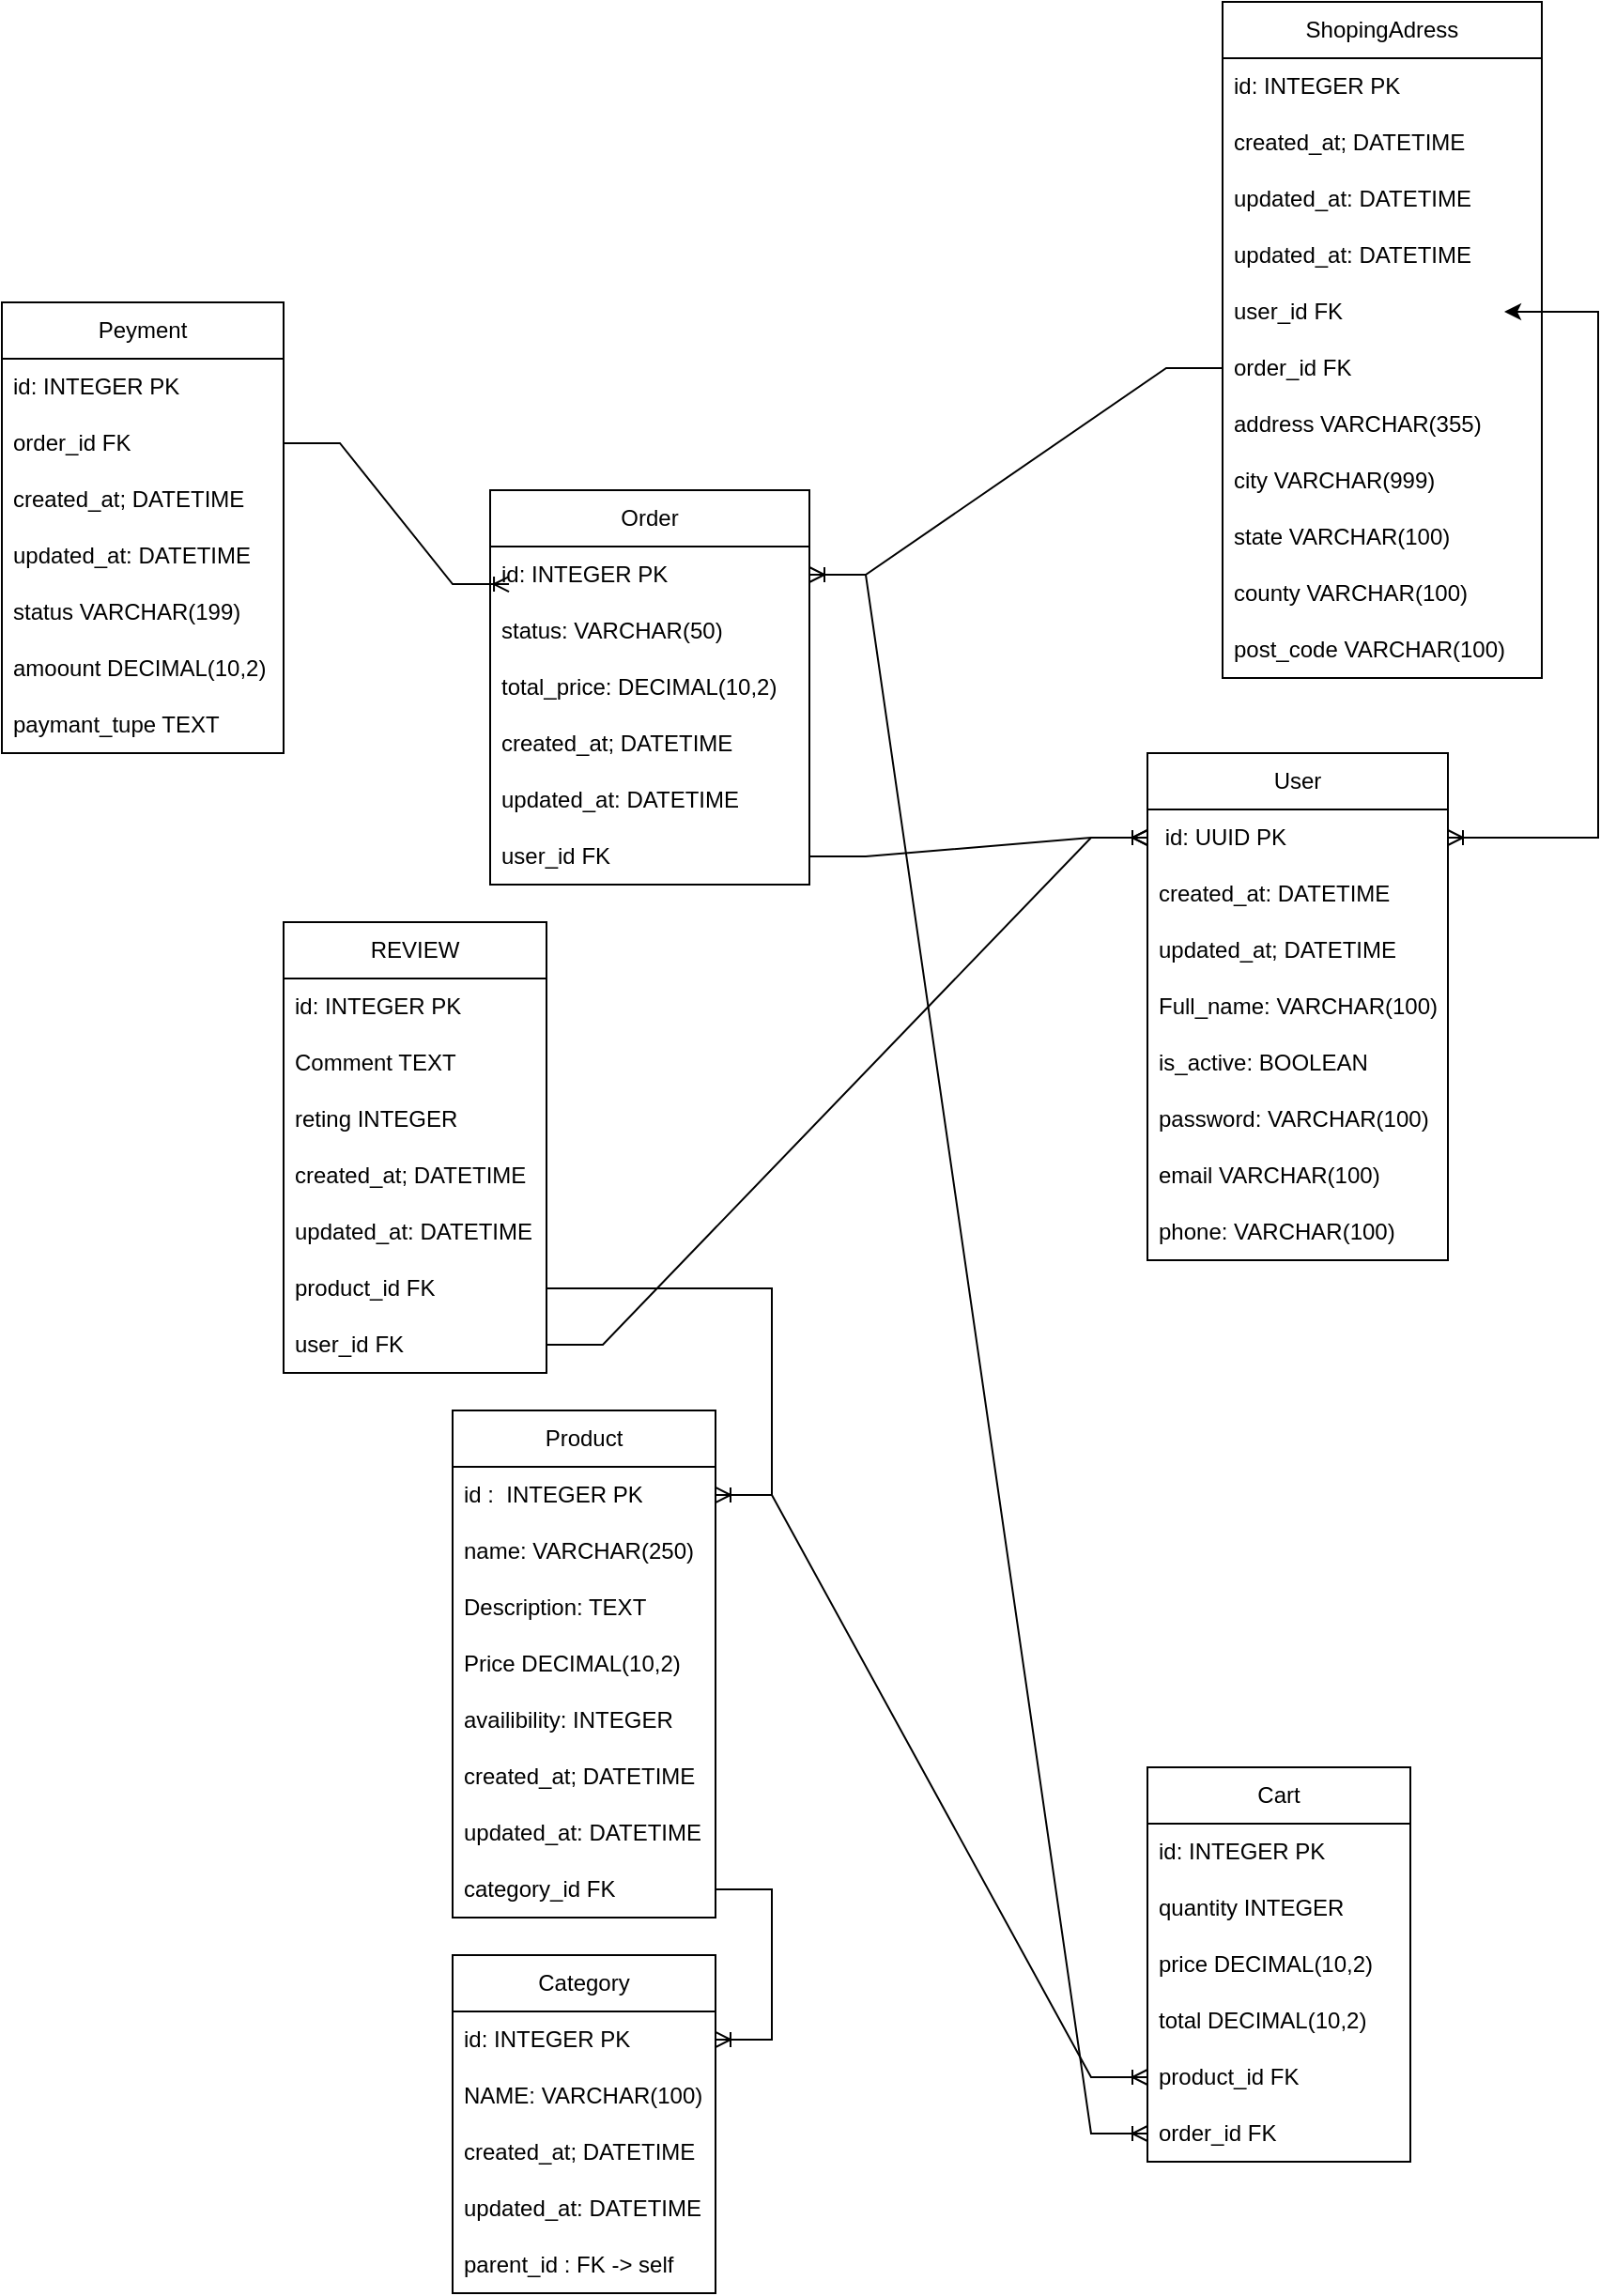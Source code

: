 <mxfile version="24.8.2">
  <diagram id="C5RBs43oDa-KdzZeNtuy" name="Page-1">
    <mxGraphModel dx="2283" dy="1990" grid="1" gridSize="10" guides="1" tooltips="1" connect="1" arrows="1" fold="1" page="0" pageScale="1" pageWidth="827" pageHeight="1169" math="0" shadow="0">
      <root>
        <mxCell id="WIyWlLk6GJQsqaUBKTNV-0" />
        <mxCell id="WIyWlLk6GJQsqaUBKTNV-1" parent="WIyWlLk6GJQsqaUBKTNV-0" />
        <mxCell id="UuWlstJzA2fyE-jruro0-3" value="User" style="swimlane;fontStyle=0;childLayout=stackLayout;horizontal=1;startSize=30;horizontalStack=0;resizeParent=1;resizeParentMax=0;resizeLast=0;collapsible=1;marginBottom=0;whiteSpace=wrap;html=1;" vertex="1" parent="WIyWlLk6GJQsqaUBKTNV-1">
          <mxGeometry x="-120" y="-800" width="160" height="270" as="geometry">
            <mxRectangle x="160" y="-170" width="60" height="30" as="alternateBounds" />
          </mxGeometry>
        </mxCell>
        <mxCell id="UuWlstJzA2fyE-jruro0-4" value="&amp;nbsp;id: UUID PK" style="text;strokeColor=none;fillColor=none;align=left;verticalAlign=middle;spacingLeft=4;spacingRight=4;overflow=hidden;points=[[0,0.5],[1,0.5]];portConstraint=eastwest;rotatable=0;whiteSpace=wrap;html=1;" vertex="1" parent="UuWlstJzA2fyE-jruro0-3">
          <mxGeometry y="30" width="160" height="30" as="geometry" />
        </mxCell>
        <mxCell id="UuWlstJzA2fyE-jruro0-5" value="created_at: DATETIME" style="text;strokeColor=none;fillColor=none;align=left;verticalAlign=middle;spacingLeft=4;spacingRight=4;overflow=hidden;points=[[0,0.5],[1,0.5]];portConstraint=eastwest;rotatable=0;whiteSpace=wrap;html=1;" vertex="1" parent="UuWlstJzA2fyE-jruro0-3">
          <mxGeometry y="60" width="160" height="30" as="geometry" />
        </mxCell>
        <mxCell id="UuWlstJzA2fyE-jruro0-47" value="updated_at; DATETIME" style="text;strokeColor=none;fillColor=none;align=left;verticalAlign=middle;spacingLeft=4;spacingRight=4;overflow=hidden;points=[[0,0.5],[1,0.5]];portConstraint=eastwest;rotatable=0;whiteSpace=wrap;html=1;" vertex="1" parent="UuWlstJzA2fyE-jruro0-3">
          <mxGeometry y="90" width="160" height="30" as="geometry" />
        </mxCell>
        <mxCell id="UuWlstJzA2fyE-jruro0-48" value="Full_name: VARCHAR(100)" style="text;strokeColor=none;fillColor=none;align=left;verticalAlign=middle;spacingLeft=4;spacingRight=4;overflow=hidden;points=[[0,0.5],[1,0.5]];portConstraint=eastwest;rotatable=0;whiteSpace=wrap;html=1;" vertex="1" parent="UuWlstJzA2fyE-jruro0-3">
          <mxGeometry y="120" width="160" height="30" as="geometry" />
        </mxCell>
        <mxCell id="UuWlstJzA2fyE-jruro0-49" value="is_active: BOOLEAN" style="text;strokeColor=none;fillColor=none;align=left;verticalAlign=middle;spacingLeft=4;spacingRight=4;overflow=hidden;points=[[0,0.5],[1,0.5]];portConstraint=eastwest;rotatable=0;whiteSpace=wrap;html=1;" vertex="1" parent="UuWlstJzA2fyE-jruro0-3">
          <mxGeometry y="150" width="160" height="30" as="geometry" />
        </mxCell>
        <mxCell id="UuWlstJzA2fyE-jruro0-50" value="password: VARCHAR(100)" style="text;strokeColor=none;fillColor=none;align=left;verticalAlign=middle;spacingLeft=4;spacingRight=4;overflow=hidden;points=[[0,0.5],[1,0.5]];portConstraint=eastwest;rotatable=0;whiteSpace=wrap;html=1;" vertex="1" parent="UuWlstJzA2fyE-jruro0-3">
          <mxGeometry y="180" width="160" height="30" as="geometry" />
        </mxCell>
        <mxCell id="UuWlstJzA2fyE-jruro0-51" value="email VARCHAR(100)" style="text;strokeColor=none;fillColor=none;align=left;verticalAlign=middle;spacingLeft=4;spacingRight=4;overflow=hidden;points=[[0,0.5],[1,0.5]];portConstraint=eastwest;rotatable=0;whiteSpace=wrap;html=1;" vertex="1" parent="UuWlstJzA2fyE-jruro0-3">
          <mxGeometry y="210" width="160" height="30" as="geometry" />
        </mxCell>
        <mxCell id="UuWlstJzA2fyE-jruro0-52" value="phone: VARCHAR(100)" style="text;strokeColor=none;fillColor=none;align=left;verticalAlign=middle;spacingLeft=4;spacingRight=4;overflow=hidden;points=[[0,0.5],[1,0.5]];portConstraint=eastwest;rotatable=0;whiteSpace=wrap;html=1;" vertex="1" parent="UuWlstJzA2fyE-jruro0-3">
          <mxGeometry y="240" width="160" height="30" as="geometry" />
        </mxCell>
        <mxCell id="UuWlstJzA2fyE-jruro0-8" value="Product" style="swimlane;fontStyle=0;childLayout=stackLayout;horizontal=1;startSize=30;horizontalStack=0;resizeParent=1;resizeParentMax=0;resizeLast=0;collapsible=1;marginBottom=0;whiteSpace=wrap;html=1;" vertex="1" parent="WIyWlLk6GJQsqaUBKTNV-1">
          <mxGeometry x="-490" y="-450" width="140" height="270" as="geometry" />
        </mxCell>
        <mxCell id="UuWlstJzA2fyE-jruro0-9" value="id :&amp;nbsp; INTEGER PK" style="text;strokeColor=none;fillColor=none;align=left;verticalAlign=middle;spacingLeft=4;spacingRight=4;overflow=hidden;points=[[0,0.5],[1,0.5]];portConstraint=eastwest;rotatable=0;whiteSpace=wrap;html=1;" vertex="1" parent="UuWlstJzA2fyE-jruro0-8">
          <mxGeometry y="30" width="140" height="30" as="geometry" />
        </mxCell>
        <mxCell id="UuWlstJzA2fyE-jruro0-10" value="name: VARCHAR(250)" style="text;strokeColor=none;fillColor=none;align=left;verticalAlign=middle;spacingLeft=4;spacingRight=4;overflow=hidden;points=[[0,0.5],[1,0.5]];portConstraint=eastwest;rotatable=0;whiteSpace=wrap;html=1;" vertex="1" parent="UuWlstJzA2fyE-jruro0-8">
          <mxGeometry y="60" width="140" height="30" as="geometry" />
        </mxCell>
        <mxCell id="UuWlstJzA2fyE-jruro0-11" value="Description: TEXT" style="text;strokeColor=none;fillColor=none;align=left;verticalAlign=middle;spacingLeft=4;spacingRight=4;overflow=hidden;points=[[0,0.5],[1,0.5]];portConstraint=eastwest;rotatable=0;whiteSpace=wrap;html=1;" vertex="1" parent="UuWlstJzA2fyE-jruro0-8">
          <mxGeometry y="90" width="140" height="30" as="geometry" />
        </mxCell>
        <mxCell id="UuWlstJzA2fyE-jruro0-53" value="Price DECIMAL(10,2)" style="text;strokeColor=none;fillColor=none;align=left;verticalAlign=middle;spacingLeft=4;spacingRight=4;overflow=hidden;points=[[0,0.5],[1,0.5]];portConstraint=eastwest;rotatable=0;whiteSpace=wrap;html=1;" vertex="1" parent="UuWlstJzA2fyE-jruro0-8">
          <mxGeometry y="120" width="140" height="30" as="geometry" />
        </mxCell>
        <mxCell id="UuWlstJzA2fyE-jruro0-54" value="availibility: INTEGER" style="text;strokeColor=none;fillColor=none;align=left;verticalAlign=middle;spacingLeft=4;spacingRight=4;overflow=hidden;points=[[0,0.5],[1,0.5]];portConstraint=eastwest;rotatable=0;whiteSpace=wrap;html=1;" vertex="1" parent="UuWlstJzA2fyE-jruro0-8">
          <mxGeometry y="150" width="140" height="30" as="geometry" />
        </mxCell>
        <mxCell id="UuWlstJzA2fyE-jruro0-55" value="created_at; DATETIME" style="text;strokeColor=none;fillColor=none;align=left;verticalAlign=middle;spacingLeft=4;spacingRight=4;overflow=hidden;points=[[0,0.5],[1,0.5]];portConstraint=eastwest;rotatable=0;whiteSpace=wrap;html=1;" vertex="1" parent="UuWlstJzA2fyE-jruro0-8">
          <mxGeometry y="180" width="140" height="30" as="geometry" />
        </mxCell>
        <mxCell id="UuWlstJzA2fyE-jruro0-56" value="updated_at: DATETIME" style="text;strokeColor=none;fillColor=none;align=left;verticalAlign=middle;spacingLeft=4;spacingRight=4;overflow=hidden;points=[[0,0.5],[1,0.5]];portConstraint=eastwest;rotatable=0;whiteSpace=wrap;html=1;" vertex="1" parent="UuWlstJzA2fyE-jruro0-8">
          <mxGeometry y="210" width="140" height="30" as="geometry" />
        </mxCell>
        <mxCell id="UuWlstJzA2fyE-jruro0-65" value="category_id FK" style="text;strokeColor=none;fillColor=none;align=left;verticalAlign=middle;spacingLeft=4;spacingRight=4;overflow=hidden;points=[[0,0.5],[1,0.5]];portConstraint=eastwest;rotatable=0;whiteSpace=wrap;html=1;" vertex="1" parent="UuWlstJzA2fyE-jruro0-8">
          <mxGeometry y="240" width="140" height="30" as="geometry" />
        </mxCell>
        <mxCell id="UuWlstJzA2fyE-jruro0-12" value="Category" style="swimlane;fontStyle=0;childLayout=stackLayout;horizontal=1;startSize=30;horizontalStack=0;resizeParent=1;resizeParentMax=0;resizeLast=0;collapsible=1;marginBottom=0;whiteSpace=wrap;html=1;" vertex="1" parent="WIyWlLk6GJQsqaUBKTNV-1">
          <mxGeometry x="-490" y="-160" width="140" height="180" as="geometry" />
        </mxCell>
        <mxCell id="UuWlstJzA2fyE-jruro0-13" value="id: INTEGER PK" style="text;strokeColor=none;fillColor=none;align=left;verticalAlign=middle;spacingLeft=4;spacingRight=4;overflow=hidden;points=[[0,0.5],[1,0.5]];portConstraint=eastwest;rotatable=0;whiteSpace=wrap;html=1;" vertex="1" parent="UuWlstJzA2fyE-jruro0-12">
          <mxGeometry y="30" width="140" height="30" as="geometry" />
        </mxCell>
        <mxCell id="UuWlstJzA2fyE-jruro0-14" value="NAME: VARCHAR(100)" style="text;strokeColor=none;fillColor=none;align=left;verticalAlign=middle;spacingLeft=4;spacingRight=4;overflow=hidden;points=[[0,0.5],[1,0.5]];portConstraint=eastwest;rotatable=0;whiteSpace=wrap;html=1;" vertex="1" parent="UuWlstJzA2fyE-jruro0-12">
          <mxGeometry y="60" width="140" height="30" as="geometry" />
        </mxCell>
        <mxCell id="UuWlstJzA2fyE-jruro0-58" value="created_at; DATETIME" style="text;strokeColor=none;fillColor=none;align=left;verticalAlign=middle;spacingLeft=4;spacingRight=4;overflow=hidden;points=[[0,0.5],[1,0.5]];portConstraint=eastwest;rotatable=0;whiteSpace=wrap;html=1;" vertex="1" parent="UuWlstJzA2fyE-jruro0-12">
          <mxGeometry y="90" width="140" height="30" as="geometry" />
        </mxCell>
        <mxCell id="UuWlstJzA2fyE-jruro0-59" value="updated_at: DATETIME" style="text;strokeColor=none;fillColor=none;align=left;verticalAlign=middle;spacingLeft=4;spacingRight=4;overflow=hidden;points=[[0,0.5],[1,0.5]];portConstraint=eastwest;rotatable=0;whiteSpace=wrap;html=1;" vertex="1" parent="UuWlstJzA2fyE-jruro0-12">
          <mxGeometry y="120" width="140" height="30" as="geometry" />
        </mxCell>
        <mxCell id="UuWlstJzA2fyE-jruro0-60" value="parent_id : FK -&amp;gt; self" style="text;strokeColor=none;fillColor=none;align=left;verticalAlign=middle;spacingLeft=4;spacingRight=4;overflow=hidden;points=[[0,0.5],[1,0.5]];portConstraint=eastwest;rotatable=0;whiteSpace=wrap;html=1;" vertex="1" parent="UuWlstJzA2fyE-jruro0-12">
          <mxGeometry y="150" width="140" height="30" as="geometry" />
        </mxCell>
        <mxCell id="UuWlstJzA2fyE-jruro0-16" value="Order" style="swimlane;fontStyle=0;childLayout=stackLayout;horizontal=1;startSize=30;horizontalStack=0;resizeParent=1;resizeParentMax=0;resizeLast=0;collapsible=1;marginBottom=0;whiteSpace=wrap;html=1;" vertex="1" parent="WIyWlLk6GJQsqaUBKTNV-1">
          <mxGeometry x="-470" y="-940" width="170" height="210" as="geometry" />
        </mxCell>
        <mxCell id="UuWlstJzA2fyE-jruro0-17" value="id: INTEGER PK" style="text;strokeColor=none;fillColor=none;align=left;verticalAlign=middle;spacingLeft=4;spacingRight=4;overflow=hidden;points=[[0,0.5],[1,0.5]];portConstraint=eastwest;rotatable=0;whiteSpace=wrap;html=1;" vertex="1" parent="UuWlstJzA2fyE-jruro0-16">
          <mxGeometry y="30" width="170" height="30" as="geometry" />
        </mxCell>
        <mxCell id="UuWlstJzA2fyE-jruro0-18" value="status: VARCHAR(50)" style="text;strokeColor=none;fillColor=none;align=left;verticalAlign=middle;spacingLeft=4;spacingRight=4;overflow=hidden;points=[[0,0.5],[1,0.5]];portConstraint=eastwest;rotatable=0;whiteSpace=wrap;html=1;" vertex="1" parent="UuWlstJzA2fyE-jruro0-16">
          <mxGeometry y="60" width="170" height="30" as="geometry" />
        </mxCell>
        <mxCell id="UuWlstJzA2fyE-jruro0-19" value="total_price: DECIMAL(10,2)" style="text;strokeColor=none;fillColor=none;align=left;verticalAlign=middle;spacingLeft=4;spacingRight=4;overflow=hidden;points=[[0,0.5],[1,0.5]];portConstraint=eastwest;rotatable=0;whiteSpace=wrap;html=1;" vertex="1" parent="UuWlstJzA2fyE-jruro0-16">
          <mxGeometry y="90" width="170" height="30" as="geometry" />
        </mxCell>
        <mxCell id="UuWlstJzA2fyE-jruro0-69" value="created_at; DATETIME" style="text;strokeColor=none;fillColor=none;align=left;verticalAlign=middle;spacingLeft=4;spacingRight=4;overflow=hidden;points=[[0,0.5],[1,0.5]];portConstraint=eastwest;rotatable=0;whiteSpace=wrap;html=1;" vertex="1" parent="UuWlstJzA2fyE-jruro0-16">
          <mxGeometry y="120" width="170" height="30" as="geometry" />
        </mxCell>
        <mxCell id="UuWlstJzA2fyE-jruro0-70" value="updated_at: DATETIME" style="text;strokeColor=none;fillColor=none;align=left;verticalAlign=middle;spacingLeft=4;spacingRight=4;overflow=hidden;points=[[0,0.5],[1,0.5]];portConstraint=eastwest;rotatable=0;whiteSpace=wrap;html=1;" vertex="1" parent="UuWlstJzA2fyE-jruro0-16">
          <mxGeometry y="150" width="170" height="30" as="geometry" />
        </mxCell>
        <mxCell id="UuWlstJzA2fyE-jruro0-71" value="user_id FK" style="text;strokeColor=none;fillColor=none;align=left;verticalAlign=middle;spacingLeft=4;spacingRight=4;overflow=hidden;points=[[0,0.5],[1,0.5]];portConstraint=eastwest;rotatable=0;whiteSpace=wrap;html=1;" vertex="1" parent="UuWlstJzA2fyE-jruro0-16">
          <mxGeometry y="180" width="170" height="30" as="geometry" />
        </mxCell>
        <mxCell id="UuWlstJzA2fyE-jruro0-20" value="Cart" style="swimlane;fontStyle=0;childLayout=stackLayout;horizontal=1;startSize=30;horizontalStack=0;resizeParent=1;resizeParentMax=0;resizeLast=0;collapsible=1;marginBottom=0;whiteSpace=wrap;html=1;" vertex="1" parent="WIyWlLk6GJQsqaUBKTNV-1">
          <mxGeometry x="-120" y="-260" width="140" height="210" as="geometry" />
        </mxCell>
        <mxCell id="UuWlstJzA2fyE-jruro0-21" value="id: INTEGER PK" style="text;strokeColor=none;fillColor=none;align=left;verticalAlign=middle;spacingLeft=4;spacingRight=4;overflow=hidden;points=[[0,0.5],[1,0.5]];portConstraint=eastwest;rotatable=0;whiteSpace=wrap;html=1;" vertex="1" parent="UuWlstJzA2fyE-jruro0-20">
          <mxGeometry y="30" width="140" height="30" as="geometry" />
        </mxCell>
        <mxCell id="UuWlstJzA2fyE-jruro0-22" value="quantity INTEGER" style="text;strokeColor=none;fillColor=none;align=left;verticalAlign=middle;spacingLeft=4;spacingRight=4;overflow=hidden;points=[[0,0.5],[1,0.5]];portConstraint=eastwest;rotatable=0;whiteSpace=wrap;html=1;" vertex="1" parent="UuWlstJzA2fyE-jruro0-20">
          <mxGeometry y="60" width="140" height="30" as="geometry" />
        </mxCell>
        <mxCell id="UuWlstJzA2fyE-jruro0-23" value="price DECIMAL(10,2)" style="text;strokeColor=none;fillColor=none;align=left;verticalAlign=middle;spacingLeft=4;spacingRight=4;overflow=hidden;points=[[0,0.5],[1,0.5]];portConstraint=eastwest;rotatable=0;whiteSpace=wrap;html=1;" vertex="1" parent="UuWlstJzA2fyE-jruro0-20">
          <mxGeometry y="90" width="140" height="30" as="geometry" />
        </mxCell>
        <mxCell id="UuWlstJzA2fyE-jruro0-74" value="total DECIMAL(10,2)" style="text;strokeColor=none;fillColor=none;align=left;verticalAlign=middle;spacingLeft=4;spacingRight=4;overflow=hidden;points=[[0,0.5],[1,0.5]];portConstraint=eastwest;rotatable=0;whiteSpace=wrap;html=1;" vertex="1" parent="UuWlstJzA2fyE-jruro0-20">
          <mxGeometry y="120" width="140" height="30" as="geometry" />
        </mxCell>
        <mxCell id="UuWlstJzA2fyE-jruro0-75" value="product_id FK" style="text;strokeColor=none;fillColor=none;align=left;verticalAlign=middle;spacingLeft=4;spacingRight=4;overflow=hidden;points=[[0,0.5],[1,0.5]];portConstraint=eastwest;rotatable=0;whiteSpace=wrap;html=1;" vertex="1" parent="UuWlstJzA2fyE-jruro0-20">
          <mxGeometry y="150" width="140" height="30" as="geometry" />
        </mxCell>
        <mxCell id="UuWlstJzA2fyE-jruro0-76" value="order_id FK" style="text;strokeColor=none;fillColor=none;align=left;verticalAlign=middle;spacingLeft=4;spacingRight=4;overflow=hidden;points=[[0,0.5],[1,0.5]];portConstraint=eastwest;rotatable=0;whiteSpace=wrap;html=1;" vertex="1" parent="UuWlstJzA2fyE-jruro0-20">
          <mxGeometry y="180" width="140" height="30" as="geometry" />
        </mxCell>
        <mxCell id="UuWlstJzA2fyE-jruro0-28" value="ShopingAdress" style="swimlane;fontStyle=0;childLayout=stackLayout;horizontal=1;startSize=30;horizontalStack=0;resizeParent=1;resizeParentMax=0;resizeLast=0;collapsible=1;marginBottom=0;whiteSpace=wrap;html=1;" vertex="1" parent="WIyWlLk6GJQsqaUBKTNV-1">
          <mxGeometry x="-80" y="-1200" width="170" height="360" as="geometry" />
        </mxCell>
        <mxCell id="UuWlstJzA2fyE-jruro0-29" value="id: INTEGER PK" style="text;strokeColor=none;fillColor=none;align=left;verticalAlign=middle;spacingLeft=4;spacingRight=4;overflow=hidden;points=[[0,0.5],[1,0.5]];portConstraint=eastwest;rotatable=0;whiteSpace=wrap;html=1;" vertex="1" parent="UuWlstJzA2fyE-jruro0-28">
          <mxGeometry y="30" width="170" height="30" as="geometry" />
        </mxCell>
        <mxCell id="UuWlstJzA2fyE-jruro0-30" value="created_at; DATETIME" style="text;strokeColor=none;fillColor=none;align=left;verticalAlign=middle;spacingLeft=4;spacingRight=4;overflow=hidden;points=[[0,0.5],[1,0.5]];portConstraint=eastwest;rotatable=0;whiteSpace=wrap;html=1;" vertex="1" parent="UuWlstJzA2fyE-jruro0-28">
          <mxGeometry y="60" width="170" height="30" as="geometry" />
        </mxCell>
        <mxCell id="UuWlstJzA2fyE-jruro0-31" value="updated_at: DATETIME" style="text;strokeColor=none;fillColor=none;align=left;verticalAlign=middle;spacingLeft=4;spacingRight=4;overflow=hidden;points=[[0,0.5],[1,0.5]];portConstraint=eastwest;rotatable=0;whiteSpace=wrap;html=1;" vertex="1" parent="UuWlstJzA2fyE-jruro0-28">
          <mxGeometry y="90" width="170" height="30" as="geometry" />
        </mxCell>
        <mxCell id="UuWlstJzA2fyE-jruro0-96" value="updated_at: DATETIME" style="text;strokeColor=none;fillColor=none;align=left;verticalAlign=middle;spacingLeft=4;spacingRight=4;overflow=hidden;points=[[0,0.5],[1,0.5]];portConstraint=eastwest;rotatable=0;whiteSpace=wrap;html=1;" vertex="1" parent="UuWlstJzA2fyE-jruro0-28">
          <mxGeometry y="120" width="170" height="30" as="geometry" />
        </mxCell>
        <mxCell id="UuWlstJzA2fyE-jruro0-106" style="edgeStyle=orthogonalEdgeStyle;rounded=0;orthogonalLoop=1;jettySize=auto;html=1;exitX=1;exitY=0.5;exitDx=0;exitDy=0;" edge="1" parent="UuWlstJzA2fyE-jruro0-28" source="UuWlstJzA2fyE-jruro0-97">
          <mxGeometry relative="1" as="geometry">
            <mxPoint x="150" y="165.174" as="targetPoint" />
          </mxGeometry>
        </mxCell>
        <mxCell id="UuWlstJzA2fyE-jruro0-97" value="user_id FK" style="text;strokeColor=none;fillColor=none;align=left;verticalAlign=middle;spacingLeft=4;spacingRight=4;overflow=hidden;points=[[0,0.5],[1,0.5]];portConstraint=eastwest;rotatable=0;whiteSpace=wrap;html=1;" vertex="1" parent="UuWlstJzA2fyE-jruro0-28">
          <mxGeometry y="150" width="170" height="30" as="geometry" />
        </mxCell>
        <mxCell id="UuWlstJzA2fyE-jruro0-98" value="order_id FK" style="text;strokeColor=none;fillColor=none;align=left;verticalAlign=middle;spacingLeft=4;spacingRight=4;overflow=hidden;points=[[0,0.5],[1,0.5]];portConstraint=eastwest;rotatable=0;whiteSpace=wrap;html=1;" vertex="1" parent="UuWlstJzA2fyE-jruro0-28">
          <mxGeometry y="180" width="170" height="30" as="geometry" />
        </mxCell>
        <mxCell id="UuWlstJzA2fyE-jruro0-99" value="address VARCHAR(355)" style="text;strokeColor=none;fillColor=none;align=left;verticalAlign=middle;spacingLeft=4;spacingRight=4;overflow=hidden;points=[[0,0.5],[1,0.5]];portConstraint=eastwest;rotatable=0;whiteSpace=wrap;html=1;" vertex="1" parent="UuWlstJzA2fyE-jruro0-28">
          <mxGeometry y="210" width="170" height="30" as="geometry" />
        </mxCell>
        <mxCell id="UuWlstJzA2fyE-jruro0-102" value="city VARCHAR(999)" style="text;strokeColor=none;fillColor=none;align=left;verticalAlign=middle;spacingLeft=4;spacingRight=4;overflow=hidden;points=[[0,0.5],[1,0.5]];portConstraint=eastwest;rotatable=0;whiteSpace=wrap;html=1;" vertex="1" parent="UuWlstJzA2fyE-jruro0-28">
          <mxGeometry y="240" width="170" height="30" as="geometry" />
        </mxCell>
        <mxCell id="UuWlstJzA2fyE-jruro0-103" value="state VARCHAR(100)" style="text;strokeColor=none;fillColor=none;align=left;verticalAlign=middle;spacingLeft=4;spacingRight=4;overflow=hidden;points=[[0,0.5],[1,0.5]];portConstraint=eastwest;rotatable=0;whiteSpace=wrap;html=1;" vertex="1" parent="UuWlstJzA2fyE-jruro0-28">
          <mxGeometry y="270" width="170" height="30" as="geometry" />
        </mxCell>
        <mxCell id="UuWlstJzA2fyE-jruro0-104" value="county VARCHAR(100)" style="text;strokeColor=none;fillColor=none;align=left;verticalAlign=middle;spacingLeft=4;spacingRight=4;overflow=hidden;points=[[0,0.5],[1,0.5]];portConstraint=eastwest;rotatable=0;whiteSpace=wrap;html=1;" vertex="1" parent="UuWlstJzA2fyE-jruro0-28">
          <mxGeometry y="300" width="170" height="30" as="geometry" />
        </mxCell>
        <mxCell id="UuWlstJzA2fyE-jruro0-105" value="post_code VARCHAR(100)" style="text;strokeColor=none;fillColor=none;align=left;verticalAlign=middle;spacingLeft=4;spacingRight=4;overflow=hidden;points=[[0,0.5],[1,0.5]];portConstraint=eastwest;rotatable=0;whiteSpace=wrap;html=1;" vertex="1" parent="UuWlstJzA2fyE-jruro0-28">
          <mxGeometry y="330" width="170" height="30" as="geometry" />
        </mxCell>
        <mxCell id="UuWlstJzA2fyE-jruro0-32" value="Peyment" style="swimlane;fontStyle=0;childLayout=stackLayout;horizontal=1;startSize=30;horizontalStack=0;resizeParent=1;resizeParentMax=0;resizeLast=0;collapsible=1;marginBottom=0;whiteSpace=wrap;html=1;" vertex="1" parent="WIyWlLk6GJQsqaUBKTNV-1">
          <mxGeometry x="-730" y="-1040" width="150" height="240" as="geometry" />
        </mxCell>
        <mxCell id="UuWlstJzA2fyE-jruro0-33" value="id: INTEGER PK" style="text;strokeColor=none;fillColor=none;align=left;verticalAlign=middle;spacingLeft=4;spacingRight=4;overflow=hidden;points=[[0,0.5],[1,0.5]];portConstraint=eastwest;rotatable=0;whiteSpace=wrap;html=1;" vertex="1" parent="UuWlstJzA2fyE-jruro0-32">
          <mxGeometry y="30" width="150" height="30" as="geometry" />
        </mxCell>
        <mxCell id="UuWlstJzA2fyE-jruro0-34" value="order_id FK" style="text;strokeColor=none;fillColor=none;align=left;verticalAlign=middle;spacingLeft=4;spacingRight=4;overflow=hidden;points=[[0,0.5],[1,0.5]];portConstraint=eastwest;rotatable=0;whiteSpace=wrap;html=1;" vertex="1" parent="UuWlstJzA2fyE-jruro0-32">
          <mxGeometry y="60" width="150" height="30" as="geometry" />
        </mxCell>
        <mxCell id="UuWlstJzA2fyE-jruro0-35" value="created_at; DATETIME" style="text;strokeColor=none;fillColor=none;align=left;verticalAlign=middle;spacingLeft=4;spacingRight=4;overflow=hidden;points=[[0,0.5],[1,0.5]];portConstraint=eastwest;rotatable=0;whiteSpace=wrap;html=1;" vertex="1" parent="UuWlstJzA2fyE-jruro0-32">
          <mxGeometry y="90" width="150" height="30" as="geometry" />
        </mxCell>
        <mxCell id="UuWlstJzA2fyE-jruro0-92" value="updated_at: DATETIME" style="text;strokeColor=none;fillColor=none;align=left;verticalAlign=middle;spacingLeft=4;spacingRight=4;overflow=hidden;points=[[0,0.5],[1,0.5]];portConstraint=eastwest;rotatable=0;whiteSpace=wrap;html=1;" vertex="1" parent="UuWlstJzA2fyE-jruro0-32">
          <mxGeometry y="120" width="150" height="30" as="geometry" />
        </mxCell>
        <mxCell id="UuWlstJzA2fyE-jruro0-93" value="status VARCHAR(199)" style="text;strokeColor=none;fillColor=none;align=left;verticalAlign=middle;spacingLeft=4;spacingRight=4;overflow=hidden;points=[[0,0.5],[1,0.5]];portConstraint=eastwest;rotatable=0;whiteSpace=wrap;html=1;" vertex="1" parent="UuWlstJzA2fyE-jruro0-32">
          <mxGeometry y="150" width="150" height="30" as="geometry" />
        </mxCell>
        <mxCell id="UuWlstJzA2fyE-jruro0-94" value="amoount DECIMAL(10,2)" style="text;strokeColor=none;fillColor=none;align=left;verticalAlign=middle;spacingLeft=4;spacingRight=4;overflow=hidden;points=[[0,0.5],[1,0.5]];portConstraint=eastwest;rotatable=0;whiteSpace=wrap;html=1;" vertex="1" parent="UuWlstJzA2fyE-jruro0-32">
          <mxGeometry y="180" width="150" height="30" as="geometry" />
        </mxCell>
        <mxCell id="UuWlstJzA2fyE-jruro0-95" value="paymant_tupe TEXT" style="text;strokeColor=none;fillColor=none;align=left;verticalAlign=middle;spacingLeft=4;spacingRight=4;overflow=hidden;points=[[0,0.5],[1,0.5]];portConstraint=eastwest;rotatable=0;whiteSpace=wrap;html=1;" vertex="1" parent="UuWlstJzA2fyE-jruro0-32">
          <mxGeometry y="210" width="150" height="30" as="geometry" />
        </mxCell>
        <mxCell id="UuWlstJzA2fyE-jruro0-67" value="" style="edgeStyle=entityRelationEdgeStyle;fontSize=12;html=1;endArrow=ERoneToMany;rounded=0;entryX=1;entryY=0.5;entryDx=0;entryDy=0;" edge="1" parent="WIyWlLk6GJQsqaUBKTNV-1" source="UuWlstJzA2fyE-jruro0-65" target="UuWlstJzA2fyE-jruro0-13">
          <mxGeometry width="100" height="100" relative="1" as="geometry">
            <mxPoint x="-230" y="-380" as="sourcePoint" />
            <mxPoint x="-140" y="-380" as="targetPoint" />
          </mxGeometry>
        </mxCell>
        <mxCell id="UuWlstJzA2fyE-jruro0-72" value="" style="edgeStyle=entityRelationEdgeStyle;fontSize=12;html=1;endArrow=ERoneToMany;rounded=0;" edge="1" parent="WIyWlLk6GJQsqaUBKTNV-1" source="UuWlstJzA2fyE-jruro0-71" target="UuWlstJzA2fyE-jruro0-4">
          <mxGeometry width="100" height="100" relative="1" as="geometry">
            <mxPoint x="-140" y="-540" as="sourcePoint" />
            <mxPoint x="-50" y="-540" as="targetPoint" />
            <Array as="points">
              <mxPoint x="-195" y="-680" />
              <mxPoint x="-200" y="-670" />
              <mxPoint x="-195" y="-710" />
              <mxPoint x="-190" y="-680" />
            </Array>
          </mxGeometry>
        </mxCell>
        <mxCell id="UuWlstJzA2fyE-jruro0-77" value="" style="edgeStyle=entityRelationEdgeStyle;fontSize=12;html=1;endArrow=ERoneToMany;rounded=0;" edge="1" parent="WIyWlLk6GJQsqaUBKTNV-1" source="UuWlstJzA2fyE-jruro0-9" target="UuWlstJzA2fyE-jruro0-75">
          <mxGeometry width="100" height="100" relative="1" as="geometry">
            <mxPoint x="-240" y="-80" as="sourcePoint" />
            <mxPoint x="-200" y="-110" as="targetPoint" />
            <Array as="points">
              <mxPoint x="-220" y="-420" />
            </Array>
          </mxGeometry>
        </mxCell>
        <mxCell id="UuWlstJzA2fyE-jruro0-78" value="" style="edgeStyle=entityRelationEdgeStyle;fontSize=12;html=1;endArrow=ERoneToMany;rounded=0;" edge="1" parent="WIyWlLk6GJQsqaUBKTNV-1" source="UuWlstJzA2fyE-jruro0-17" target="UuWlstJzA2fyE-jruro0-76">
          <mxGeometry width="100" height="100" relative="1" as="geometry">
            <mxPoint x="-280" y="-410" as="sourcePoint" />
            <mxPoint x="-180" y="-510" as="targetPoint" />
          </mxGeometry>
        </mxCell>
        <mxCell id="UuWlstJzA2fyE-jruro0-80" value="REVIEW" style="swimlane;fontStyle=0;childLayout=stackLayout;horizontal=1;startSize=30;horizontalStack=0;resizeParent=1;resizeParentMax=0;resizeLast=0;collapsible=1;marginBottom=0;whiteSpace=wrap;html=1;" vertex="1" parent="WIyWlLk6GJQsqaUBKTNV-1">
          <mxGeometry x="-580" y="-710" width="140" height="240" as="geometry" />
        </mxCell>
        <mxCell id="UuWlstJzA2fyE-jruro0-81" value="id: INTEGER PK" style="text;strokeColor=none;fillColor=none;align=left;verticalAlign=middle;spacingLeft=4;spacingRight=4;overflow=hidden;points=[[0,0.5],[1,0.5]];portConstraint=eastwest;rotatable=0;whiteSpace=wrap;html=1;" vertex="1" parent="UuWlstJzA2fyE-jruro0-80">
          <mxGeometry y="30" width="140" height="30" as="geometry" />
        </mxCell>
        <mxCell id="UuWlstJzA2fyE-jruro0-82" value="Comment TEXT" style="text;strokeColor=none;fillColor=none;align=left;verticalAlign=middle;spacingLeft=4;spacingRight=4;overflow=hidden;points=[[0,0.5],[1,0.5]];portConstraint=eastwest;rotatable=0;whiteSpace=wrap;html=1;" vertex="1" parent="UuWlstJzA2fyE-jruro0-80">
          <mxGeometry y="60" width="140" height="30" as="geometry" />
        </mxCell>
        <mxCell id="UuWlstJzA2fyE-jruro0-83" value="reting INTEGER" style="text;strokeColor=none;fillColor=none;align=left;verticalAlign=middle;spacingLeft=4;spacingRight=4;overflow=hidden;points=[[0,0.5],[1,0.5]];portConstraint=eastwest;rotatable=0;whiteSpace=wrap;html=1;" vertex="1" parent="UuWlstJzA2fyE-jruro0-80">
          <mxGeometry y="90" width="140" height="30" as="geometry" />
        </mxCell>
        <mxCell id="UuWlstJzA2fyE-jruro0-84" value="created_at; DATETIME" style="text;strokeColor=none;fillColor=none;align=left;verticalAlign=middle;spacingLeft=4;spacingRight=4;overflow=hidden;points=[[0,0.5],[1,0.5]];portConstraint=eastwest;rotatable=0;whiteSpace=wrap;html=1;" vertex="1" parent="UuWlstJzA2fyE-jruro0-80">
          <mxGeometry y="120" width="140" height="30" as="geometry" />
        </mxCell>
        <mxCell id="UuWlstJzA2fyE-jruro0-85" value="updated_at: DATETIME" style="text;strokeColor=none;fillColor=none;align=left;verticalAlign=middle;spacingLeft=4;spacingRight=4;overflow=hidden;points=[[0,0.5],[1,0.5]];portConstraint=eastwest;rotatable=0;whiteSpace=wrap;html=1;" vertex="1" parent="UuWlstJzA2fyE-jruro0-80">
          <mxGeometry y="150" width="140" height="30" as="geometry" />
        </mxCell>
        <mxCell id="UuWlstJzA2fyE-jruro0-86" value="product_id FK" style="text;strokeColor=none;fillColor=none;align=left;verticalAlign=middle;spacingLeft=4;spacingRight=4;overflow=hidden;points=[[0,0.5],[1,0.5]];portConstraint=eastwest;rotatable=0;whiteSpace=wrap;html=1;" vertex="1" parent="UuWlstJzA2fyE-jruro0-80">
          <mxGeometry y="180" width="140" height="30" as="geometry" />
        </mxCell>
        <mxCell id="UuWlstJzA2fyE-jruro0-87" value="user_id FK" style="text;strokeColor=none;fillColor=none;align=left;verticalAlign=middle;spacingLeft=4;spacingRight=4;overflow=hidden;points=[[0,0.5],[1,0.5]];portConstraint=eastwest;rotatable=0;whiteSpace=wrap;html=1;" vertex="1" parent="UuWlstJzA2fyE-jruro0-80">
          <mxGeometry y="210" width="140" height="30" as="geometry" />
        </mxCell>
        <mxCell id="UuWlstJzA2fyE-jruro0-88" value="" style="edgeStyle=entityRelationEdgeStyle;fontSize=12;html=1;endArrow=ERoneToMany;rounded=0;" edge="1" parent="WIyWlLk6GJQsqaUBKTNV-1" source="UuWlstJzA2fyE-jruro0-87" target="UuWlstJzA2fyE-jruro0-4">
          <mxGeometry width="100" height="100" relative="1" as="geometry">
            <mxPoint x="-360" y="-460" as="sourcePoint" />
            <mxPoint x="-260" y="-560" as="targetPoint" />
            <Array as="points">
              <mxPoint x="-380" y="-550" />
            </Array>
          </mxGeometry>
        </mxCell>
        <mxCell id="UuWlstJzA2fyE-jruro0-89" value="" style="edgeStyle=entityRelationEdgeStyle;fontSize=12;html=1;endArrow=ERoneToMany;rounded=0;" edge="1" parent="WIyWlLk6GJQsqaUBKTNV-1" source="UuWlstJzA2fyE-jruro0-86" target="UuWlstJzA2fyE-jruro0-9">
          <mxGeometry width="100" height="100" relative="1" as="geometry">
            <mxPoint x="-360" y="-450" as="sourcePoint" />
            <mxPoint x="-400" y="-410" as="targetPoint" />
            <Array as="points">
              <mxPoint x="-400" y="-480" />
              <mxPoint x="-390" y="-500" />
              <mxPoint x="-410" y="-440" />
              <mxPoint x="-400" y="-440" />
            </Array>
          </mxGeometry>
        </mxCell>
        <mxCell id="UuWlstJzA2fyE-jruro0-91" value="" style="edgeStyle=entityRelationEdgeStyle;fontSize=12;html=1;endArrow=ERoneToMany;rounded=0;entryX=0.059;entryY=0.667;entryDx=0;entryDy=0;entryPerimeter=0;" edge="1" parent="WIyWlLk6GJQsqaUBKTNV-1" source="UuWlstJzA2fyE-jruro0-34" target="UuWlstJzA2fyE-jruro0-17">
          <mxGeometry width="100" height="100" relative="1" as="geometry">
            <mxPoint x="-280" y="-890" as="sourcePoint" />
            <mxPoint x="-180" y="-990" as="targetPoint" />
            <Array as="points">
              <mxPoint x="-530" y="-957" />
              <mxPoint x="-550" y="-957" />
            </Array>
          </mxGeometry>
        </mxCell>
        <mxCell id="UuWlstJzA2fyE-jruro0-100" value="" style="edgeStyle=entityRelationEdgeStyle;fontSize=12;html=1;endArrow=ERoneToMany;rounded=0;" edge="1" parent="WIyWlLk6GJQsqaUBKTNV-1" source="UuWlstJzA2fyE-jruro0-97" target="UuWlstJzA2fyE-jruro0-4">
          <mxGeometry width="100" height="100" relative="1" as="geometry">
            <mxPoint x="20" y="-915" as="sourcePoint" />
            <mxPoint x="-140" y="-840" as="targetPoint" />
          </mxGeometry>
        </mxCell>
        <mxCell id="UuWlstJzA2fyE-jruro0-108" value="" style="edgeStyle=entityRelationEdgeStyle;fontSize=12;html=1;endArrow=ERoneToMany;rounded=0;" edge="1" parent="WIyWlLk6GJQsqaUBKTNV-1" source="UuWlstJzA2fyE-jruro0-98" target="UuWlstJzA2fyE-jruro0-17">
          <mxGeometry width="100" height="100" relative="1" as="geometry">
            <mxPoint x="-310" y="-740" as="sourcePoint" />
            <mxPoint x="-210" y="-840" as="targetPoint" />
          </mxGeometry>
        </mxCell>
      </root>
    </mxGraphModel>
  </diagram>
</mxfile>
